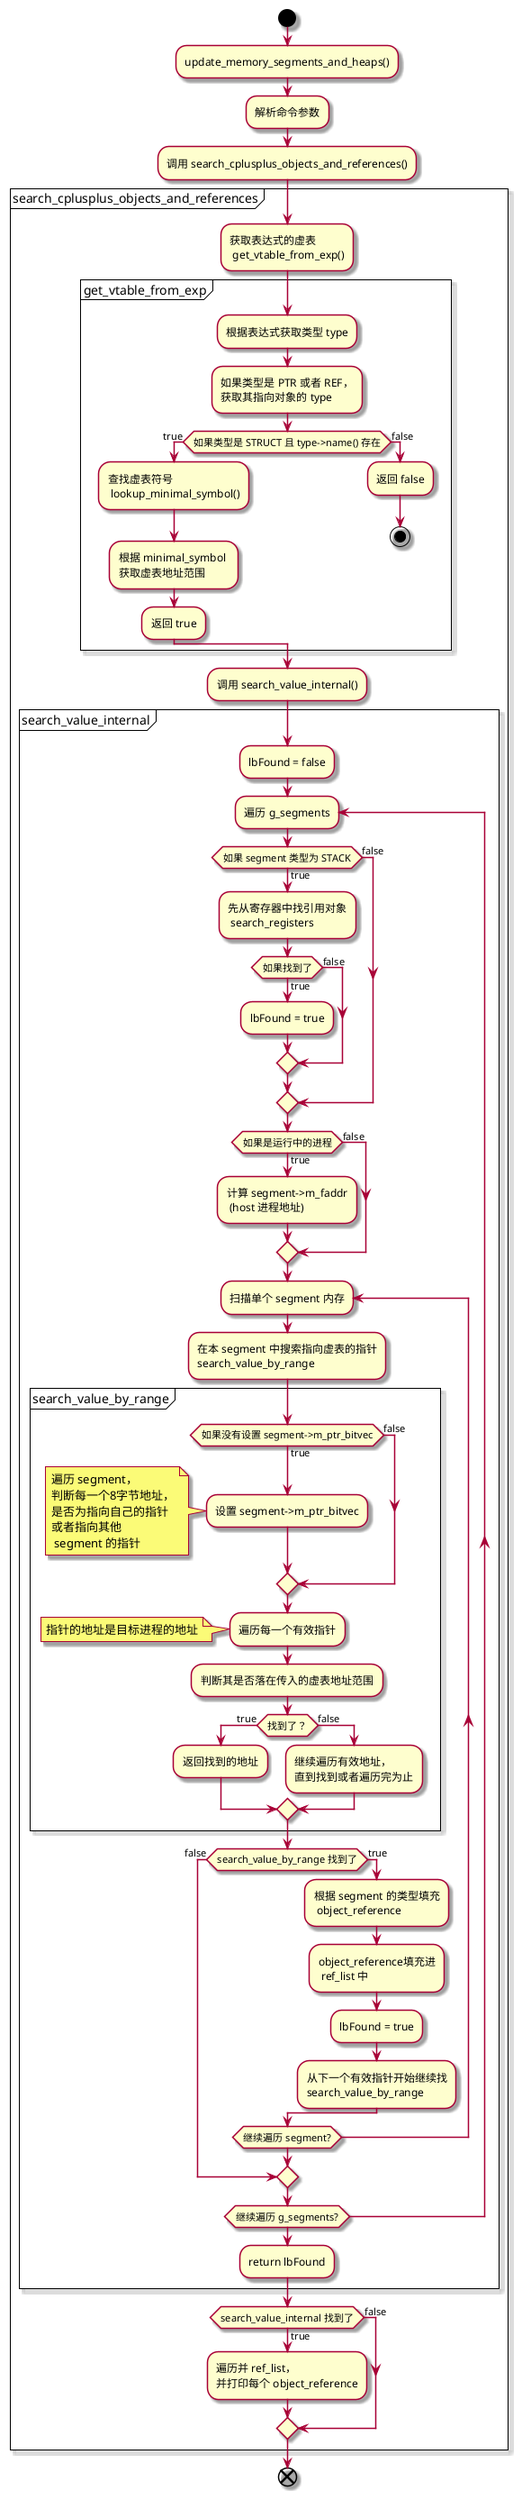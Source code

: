 @startuml obj_command
skin rose

start

:update_memory_segments_and_heaps();

:解析命令参数;

:调用 search_cplusplus_objects_and_references();

partition search_cplusplus_objects_and_references {
    :获取表达式的虚表\n get_vtable_from_exp();
    partition get_vtable_from_exp {
        :根据表达式获取类型 type;
        :如果类型是 PTR 或者 REF，\n获取其指向对象的 type;
        if (如果类型是 STRUCT 且 type->name() 存在) then (true)
            :查找虚表符号\n lookup_minimal_symbol();
            :根据 minimal_symbol \n获取虚表地址范围;
            :返回 true;
        else (false)
            :返回 false;
            stop
        endif
    }

    :调用 search_value_internal();
    partition search_value_internal {
        :lbFound = false;
        repeat :遍历 g_segments;
            if (如果 segment 类型为 STACK) then (true)
                :先从寄存器中找引用对象\n search_registers;
                if (如果找到了) then (true)
                    :lbFound = true;
                else (false)
                endif
            else (false)
            endif
            if (如果是运行中的进程) then (true)
                :计算 segment->m_faddr\n (host 进程地址);
            else (false)
            endif
            repeat :扫描单个 segment 内存;
                :在本 segment 中搜索指向虚表的指针\nsearch_value_by_range;
                partition search_value_by_range {
                    if (如果没有设置 segment->m_ptr_bitvec) then (true)
                        :设置 segment->m_ptr_bitvec;
                        note left
                            遍历 segment，
                            判断每一个8字节地址，
                            是否为指向自己的指针
                            或者指向其他
                             segment 的指针
                        end note
                    else (false)
                    endif
                    :遍历每一个有效指针;
                    note left
                        指针的地址是目标进程的地址
                    end note
                    :判断其是否落在传入的虚表地址范围;
                    if (找到了？) then (true)
                        :返回找到的地址;
                    else (false)
                        :继续遍历有效地址，\n直到找到或者遍历完为止;
                    endif
                }
                if (search_value_by_range 找到了) then (false)
                    break
                else (true)
                    :根据 segment 的类型填充\n object_reference;
                    :object_reference填充进\n ref_list 中;
                    :lbFound = true;
                    :从下一个有效指针开始继续找\nsearch_value_by_range;
                endif
            repeat while (继续遍历 segment?)
        repeat while (继续遍历 g_segments?)
        :return lbFound;
    }
    if (search_value_internal 找到了) then (true)
        :遍历并 ref_list，\n并打印每个 object_reference;
    else (false)
    endif
}

end
@enduml